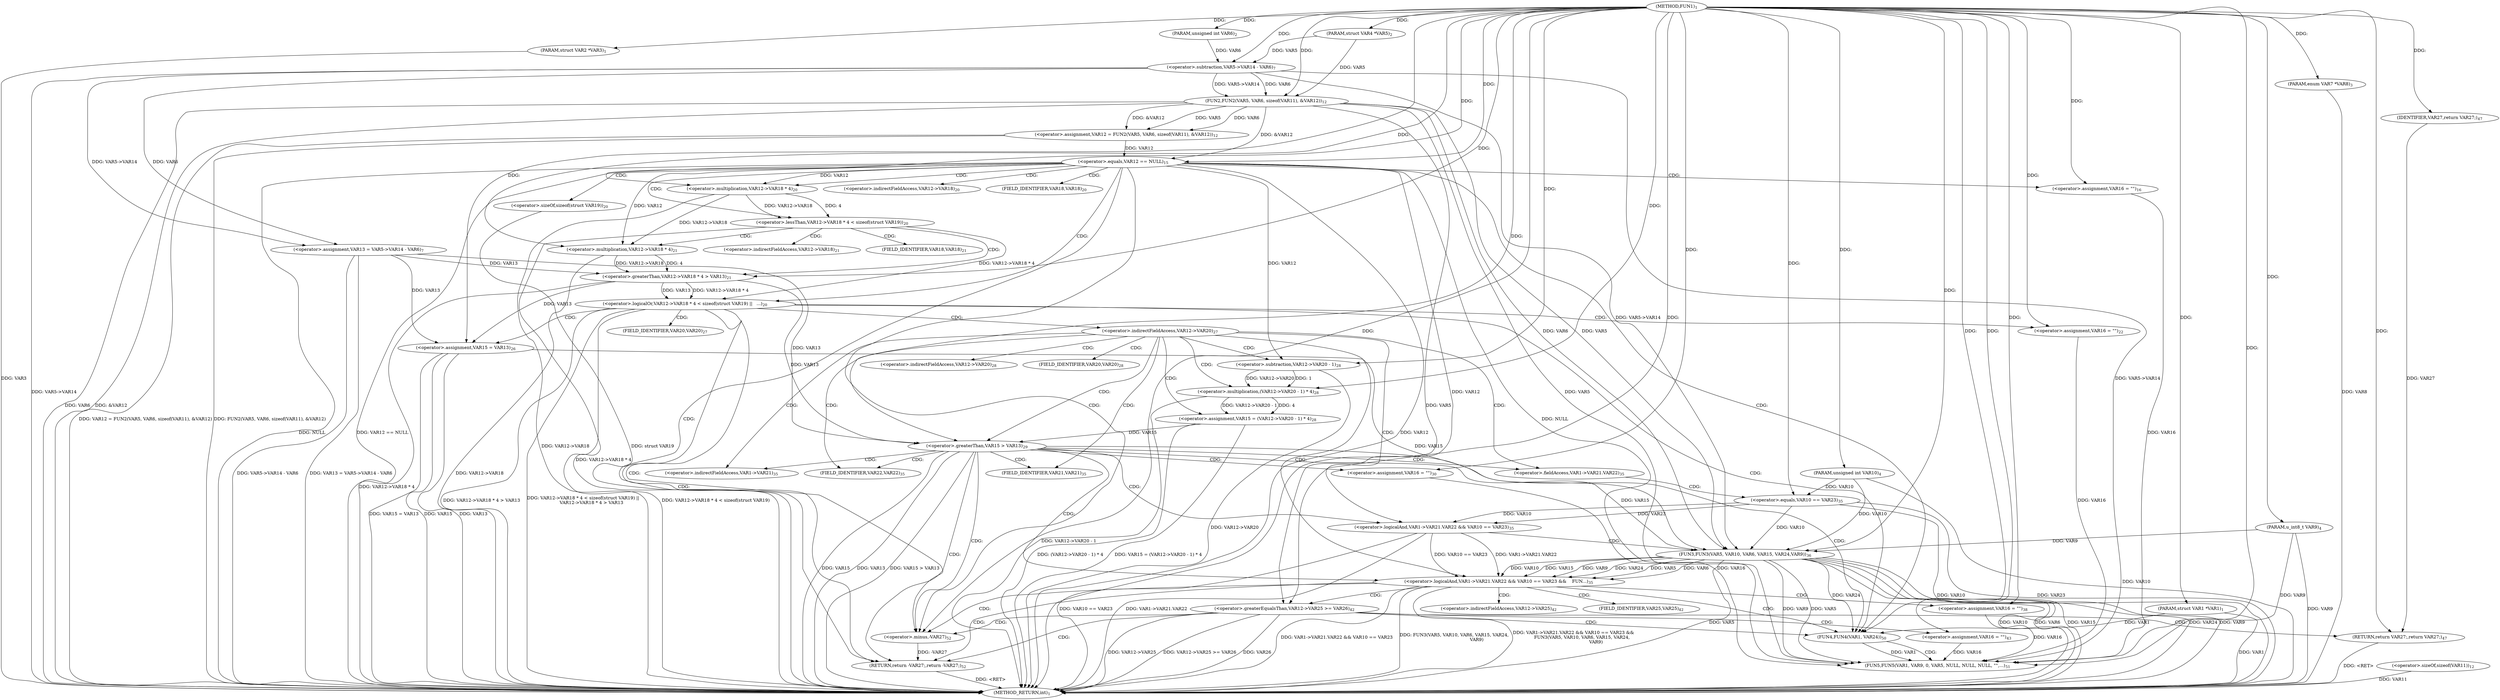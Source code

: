 digraph "FUN1" {  
"8" [label = <(METHOD,FUN1)<SUB>1</SUB>> ]
"150" [label = <(METHOD_RETURN,int)<SUB>1</SUB>> ]
"9" [label = <(PARAM,struct VAR1 *VAR1)<SUB>1</SUB>> ]
"10" [label = <(PARAM,struct VAR2 *VAR3)<SUB>1</SUB>> ]
"11" [label = <(PARAM,struct VAR4 *VAR5)<SUB>2</SUB>> ]
"12" [label = <(PARAM,unsigned int VAR6)<SUB>2</SUB>> ]
"13" [label = <(PARAM,enum VAR7 *VAR8)<SUB>3</SUB>> ]
"14" [label = <(PARAM,u_int8_t VAR9)<SUB>4</SUB>> ]
"15" [label = <(PARAM,unsigned int VAR10)<SUB>4</SUB>> ]
"20" [label = <(&lt;operator&gt;.assignment,VAR13 = VAR5-&gt;VAR14 - VAR6)<SUB>7</SUB>> ]
"29" [label = <(&lt;operator&gt;.assignment,VAR12 = FUN2(VAR5, VAR6, sizeof(VAR11), &amp;VAR12))<SUB>12</SUB>> ]
"69" [label = <(&lt;operator&gt;.assignment,VAR15 = VAR13)<SUB>26</SUB>> ]
"129" [label = <(RETURN,return VAR27;,return VAR27;)<SUB>47</SUB>> ]
"147" [label = <(RETURN,return -VAR27;,return -VAR27;)<SUB>52</SUB>> ]
"39" [label = <(&lt;operator&gt;.equals,VAR12 == NULL)<SUB>15</SUB>> ]
"48" [label = <(&lt;operator&gt;.logicalOr,VAR12-&gt;VAR18 * 4 &lt; sizeof(struct VAR19) ||
	   ...)<SUB>20</SUB>> ]
"96" [label = <(&lt;operator&gt;.logicalAnd,VAR1-&gt;VAR21.VAR22 &amp;&amp; VAR10 == VAR23 &amp;&amp;
	    FUN...)<SUB>35</SUB>> ]
"119" [label = <(&lt;operator&gt;.greaterEqualsThan,VAR12-&gt;VAR25 &gt;= VAR26)<SUB>42</SUB>> ]
"130" [label = <(IDENTIFIER,VAR27,return VAR27;)<SUB>47</SUB>> ]
"133" [label = <(FUN4,FUN4(VAR1, VAR24))<SUB>50</SUB>> ]
"148" [label = <(&lt;operator&gt;.minus,-VAR27)<SUB>52</SUB>> ]
"22" [label = <(&lt;operator&gt;.subtraction,VAR5-&gt;VAR14 - VAR6)<SUB>7</SUB>> ]
"31" [label = <(FUN2,FUN2(VAR5, VAR6, sizeof(VAR11), &amp;VAR12))<SUB>12</SUB>> ]
"43" [label = <(&lt;operator&gt;.assignment,VAR16 = &quot;&quot;)<SUB>16</SUB>> ]
"65" [label = <(&lt;operator&gt;.assignment,VAR16 = &quot;&quot;)<SUB>22</SUB>> ]
"77" [label = <(&lt;operator&gt;.assignment,VAR15 = (VAR12-&gt;VAR20 - 1) * 4)<SUB>28</SUB>> ]
"114" [label = <(&lt;operator&gt;.assignment,VAR16 = &quot;&quot;)<SUB>38</SUB>> ]
"125" [label = <(&lt;operator&gt;.assignment,VAR16 = &quot;&quot;)<SUB>43</SUB>> ]
"137" [label = <(FUN5,FUN5(VAR1, VAR9, 0, VAR5, NULL, NULL, NULL, &quot;&quot;,...)<SUB>51</SUB>> ]
"34" [label = <(&lt;operator&gt;.sizeOf,sizeof(VAR11))<SUB>12</SUB>> ]
"49" [label = <(&lt;operator&gt;.lessThan,VAR12-&gt;VAR18 * 4 &lt; sizeof(struct VAR19))<SUB>20</SUB>> ]
"57" [label = <(&lt;operator&gt;.greaterThan,VAR12-&gt;VAR18 * 4 &gt; VAR13)<SUB>21</SUB>> ]
"87" [label = <(&lt;operator&gt;.greaterThan,VAR15 &gt; VAR13)<SUB>29</SUB>> ]
"97" [label = <(&lt;operator&gt;.logicalAnd,VAR1-&gt;VAR21.VAR22 &amp;&amp; VAR10 == VAR23)<SUB>35</SUB>> ]
"106" [label = <(FUN3,FUN3(VAR5, VAR10, VAR6, VAR15, VAR24,
				VAR9))<SUB>36</SUB>> ]
"50" [label = <(&lt;operator&gt;.multiplication,VAR12-&gt;VAR18 * 4)<SUB>20</SUB>> ]
"55" [label = <(&lt;operator&gt;.sizeOf,sizeof(struct VAR19))<SUB>20</SUB>> ]
"58" [label = <(&lt;operator&gt;.multiplication,VAR12-&gt;VAR18 * 4)<SUB>21</SUB>> ]
"79" [label = <(&lt;operator&gt;.multiplication,(VAR12-&gt;VAR20 - 1) * 4)<SUB>28</SUB>> ]
"91" [label = <(&lt;operator&gt;.assignment,VAR16 = &quot;&quot;)<SUB>30</SUB>> ]
"103" [label = <(&lt;operator&gt;.equals,VAR10 == VAR23)<SUB>35</SUB>> ]
"80" [label = <(&lt;operator&gt;.subtraction,VAR12-&gt;VAR20 - 1)<SUB>28</SUB>> ]
"73" [label = <(&lt;operator&gt;.indirectFieldAccess,VAR12-&gt;VAR20)<SUB>27</SUB>> ]
"75" [label = <(FIELD_IDENTIFIER,VAR20,VAR20)<SUB>27</SUB>> ]
"120" [label = <(&lt;operator&gt;.indirectFieldAccess,VAR12-&gt;VAR25)<SUB>42</SUB>> ]
"98" [label = <(&lt;operator&gt;.fieldAccess,VAR1-&gt;VAR21.VAR22)<SUB>35</SUB>> ]
"122" [label = <(FIELD_IDENTIFIER,VAR25,VAR25)<SUB>42</SUB>> ]
"51" [label = <(&lt;operator&gt;.indirectFieldAccess,VAR12-&gt;VAR18)<SUB>20</SUB>> ]
"59" [label = <(&lt;operator&gt;.indirectFieldAccess,VAR12-&gt;VAR18)<SUB>21</SUB>> ]
"99" [label = <(&lt;operator&gt;.indirectFieldAccess,VAR1-&gt;VAR21)<SUB>35</SUB>> ]
"102" [label = <(FIELD_IDENTIFIER,VAR22,VAR22)<SUB>35</SUB>> ]
"53" [label = <(FIELD_IDENTIFIER,VAR18,VAR18)<SUB>20</SUB>> ]
"61" [label = <(FIELD_IDENTIFIER,VAR18,VAR18)<SUB>21</SUB>> ]
"81" [label = <(&lt;operator&gt;.indirectFieldAccess,VAR12-&gt;VAR20)<SUB>28</SUB>> ]
"101" [label = <(FIELD_IDENTIFIER,VAR21,VAR21)<SUB>35</SUB>> ]
"83" [label = <(FIELD_IDENTIFIER,VAR20,VAR20)<SUB>28</SUB>> ]
  "147" -> "150"  [ label = "DDG: &lt;RET&gt;"] 
  "129" -> "150"  [ label = "DDG: &lt;RET&gt;"] 
  "9" -> "150"  [ label = "DDG: VAR1"] 
  "10" -> "150"  [ label = "DDG: VAR3"] 
  "13" -> "150"  [ label = "DDG: VAR8"] 
  "14" -> "150"  [ label = "DDG: VAR9"] 
  "15" -> "150"  [ label = "DDG: VAR10"] 
  "22" -> "150"  [ label = "DDG: VAR5-&gt;VAR14"] 
  "20" -> "150"  [ label = "DDG: VAR5-&gt;VAR14 - VAR6"] 
  "20" -> "150"  [ label = "DDG: VAR13 = VAR5-&gt;VAR14 - VAR6"] 
  "31" -> "150"  [ label = "DDG: VAR5"] 
  "31" -> "150"  [ label = "DDG: VAR6"] 
  "34" -> "150"  [ label = "DDG: VAR11"] 
  "31" -> "150"  [ label = "DDG: &amp;VAR12"] 
  "29" -> "150"  [ label = "DDG: FUN2(VAR5, VAR6, sizeof(VAR11), &amp;VAR12)"] 
  "29" -> "150"  [ label = "DDG: VAR12 = FUN2(VAR5, VAR6, sizeof(VAR11), &amp;VAR12)"] 
  "39" -> "150"  [ label = "DDG: VAR12"] 
  "39" -> "150"  [ label = "DDG: NULL"] 
  "39" -> "150"  [ label = "DDG: VAR12 == NULL"] 
  "50" -> "150"  [ label = "DDG: VAR12-&gt;VAR18"] 
  "49" -> "150"  [ label = "DDG: VAR12-&gt;VAR18 * 4"] 
  "48" -> "150"  [ label = "DDG: VAR12-&gt;VAR18 * 4 &lt; sizeof(struct VAR19)"] 
  "58" -> "150"  [ label = "DDG: VAR12-&gt;VAR18"] 
  "57" -> "150"  [ label = "DDG: VAR12-&gt;VAR18 * 4"] 
  "48" -> "150"  [ label = "DDG: VAR12-&gt;VAR18 * 4 &gt; VAR13"] 
  "48" -> "150"  [ label = "DDG: VAR12-&gt;VAR18 * 4 &lt; sizeof(struct VAR19) ||
	    VAR12-&gt;VAR18 * 4 &gt; VAR13"] 
  "69" -> "150"  [ label = "DDG: VAR15"] 
  "69" -> "150"  [ label = "DDG: VAR13"] 
  "69" -> "150"  [ label = "DDG: VAR15 = VAR13"] 
  "80" -> "150"  [ label = "DDG: VAR12-&gt;VAR20"] 
  "79" -> "150"  [ label = "DDG: VAR12-&gt;VAR20 - 1"] 
  "77" -> "150"  [ label = "DDG: (VAR12-&gt;VAR20 - 1) * 4"] 
  "77" -> "150"  [ label = "DDG: VAR15 = (VAR12-&gt;VAR20 - 1) * 4"] 
  "87" -> "150"  [ label = "DDG: VAR15"] 
  "87" -> "150"  [ label = "DDG: VAR13"] 
  "87" -> "150"  [ label = "DDG: VAR15 &gt; VAR13"] 
  "97" -> "150"  [ label = "DDG: VAR1-&gt;VAR21.VAR22"] 
  "103" -> "150"  [ label = "DDG: VAR10"] 
  "97" -> "150"  [ label = "DDG: VAR10 == VAR23"] 
  "96" -> "150"  [ label = "DDG: VAR1-&gt;VAR21.VAR22 &amp;&amp; VAR10 == VAR23"] 
  "106" -> "150"  [ label = "DDG: VAR5"] 
  "106" -> "150"  [ label = "DDG: VAR10"] 
  "106" -> "150"  [ label = "DDG: VAR6"] 
  "106" -> "150"  [ label = "DDG: VAR15"] 
  "106" -> "150"  [ label = "DDG: VAR24"] 
  "106" -> "150"  [ label = "DDG: VAR9"] 
  "96" -> "150"  [ label = "DDG: FUN3(VAR5, VAR10, VAR6, VAR15, VAR24,
				VAR9)"] 
  "96" -> "150"  [ label = "DDG: VAR1-&gt;VAR21.VAR22 &amp;&amp; VAR10 == VAR23 &amp;&amp;
	    FUN3(VAR5, VAR10, VAR6, VAR15, VAR24,
				VAR9)"] 
  "119" -> "150"  [ label = "DDG: VAR12-&gt;VAR25"] 
  "119" -> "150"  [ label = "DDG: VAR12-&gt;VAR25 &gt;= VAR26"] 
  "119" -> "150"  [ label = "DDG: VAR26"] 
  "103" -> "150"  [ label = "DDG: VAR23"] 
  "55" -> "150"  [ label = "DDG: struct VAR19"] 
  "8" -> "9"  [ label = "DDG: "] 
  "8" -> "10"  [ label = "DDG: "] 
  "8" -> "11"  [ label = "DDG: "] 
  "8" -> "12"  [ label = "DDG: "] 
  "8" -> "13"  [ label = "DDG: "] 
  "8" -> "14"  [ label = "DDG: "] 
  "8" -> "15"  [ label = "DDG: "] 
  "22" -> "20"  [ label = "DDG: VAR5-&gt;VAR14"] 
  "22" -> "20"  [ label = "DDG: VAR6"] 
  "31" -> "29"  [ label = "DDG: VAR5"] 
  "31" -> "29"  [ label = "DDG: VAR6"] 
  "31" -> "29"  [ label = "DDG: &amp;VAR12"] 
  "20" -> "69"  [ label = "DDG: VAR13"] 
  "57" -> "69"  [ label = "DDG: VAR13"] 
  "8" -> "69"  [ label = "DDG: "] 
  "130" -> "129"  [ label = "DDG: VAR27"] 
  "8" -> "129"  [ label = "DDG: "] 
  "148" -> "147"  [ label = "DDG: -VAR27"] 
  "8" -> "130"  [ label = "DDG: "] 
  "11" -> "22"  [ label = "DDG: VAR5"] 
  "12" -> "22"  [ label = "DDG: VAR6"] 
  "8" -> "22"  [ label = "DDG: "] 
  "11" -> "31"  [ label = "DDG: VAR5"] 
  "22" -> "31"  [ label = "DDG: VAR5-&gt;VAR14"] 
  "8" -> "31"  [ label = "DDG: "] 
  "22" -> "31"  [ label = "DDG: VAR6"] 
  "29" -> "39"  [ label = "DDG: VAR12"] 
  "31" -> "39"  [ label = "DDG: &amp;VAR12"] 
  "8" -> "39"  [ label = "DDG: "] 
  "8" -> "43"  [ label = "DDG: "] 
  "49" -> "48"  [ label = "DDG: VAR12-&gt;VAR18 * 4"] 
  "57" -> "48"  [ label = "DDG: VAR12-&gt;VAR18 * 4"] 
  "57" -> "48"  [ label = "DDG: VAR13"] 
  "8" -> "65"  [ label = "DDG: "] 
  "79" -> "77"  [ label = "DDG: VAR12-&gt;VAR20 - 1"] 
  "79" -> "77"  [ label = "DDG: 4"] 
  "97" -> "96"  [ label = "DDG: VAR1-&gt;VAR21.VAR22"] 
  "97" -> "96"  [ label = "DDG: VAR10 == VAR23"] 
  "106" -> "96"  [ label = "DDG: VAR9"] 
  "106" -> "96"  [ label = "DDG: VAR24"] 
  "106" -> "96"  [ label = "DDG: VAR5"] 
  "106" -> "96"  [ label = "DDG: VAR6"] 
  "106" -> "96"  [ label = "DDG: VAR10"] 
  "106" -> "96"  [ label = "DDG: VAR15"] 
  "8" -> "114"  [ label = "DDG: "] 
  "39" -> "119"  [ label = "DDG: VAR12"] 
  "8" -> "119"  [ label = "DDG: "] 
  "8" -> "125"  [ label = "DDG: "] 
  "9" -> "133"  [ label = "DDG: VAR1"] 
  "8" -> "133"  [ label = "DDG: "] 
  "106" -> "133"  [ label = "DDG: VAR24"] 
  "8" -> "148"  [ label = "DDG: "] 
  "50" -> "49"  [ label = "DDG: VAR12-&gt;VAR18"] 
  "50" -> "49"  [ label = "DDG: 4"] 
  "58" -> "57"  [ label = "DDG: VAR12-&gt;VAR18"] 
  "58" -> "57"  [ label = "DDG: 4"] 
  "20" -> "57"  [ label = "DDG: VAR13"] 
  "8" -> "57"  [ label = "DDG: "] 
  "103" -> "97"  [ label = "DDG: VAR10"] 
  "103" -> "97"  [ label = "DDG: VAR23"] 
  "22" -> "106"  [ label = "DDG: VAR5-&gt;VAR14"] 
  "31" -> "106"  [ label = "DDG: VAR5"] 
  "8" -> "106"  [ label = "DDG: "] 
  "15" -> "106"  [ label = "DDG: VAR10"] 
  "103" -> "106"  [ label = "DDG: VAR10"] 
  "31" -> "106"  [ label = "DDG: VAR6"] 
  "69" -> "106"  [ label = "DDG: VAR15"] 
  "87" -> "106"  [ label = "DDG: VAR15"] 
  "14" -> "106"  [ label = "DDG: VAR9"] 
  "133" -> "137"  [ label = "DDG: VAR1"] 
  "8" -> "137"  [ label = "DDG: "] 
  "14" -> "137"  [ label = "DDG: VAR9"] 
  "106" -> "137"  [ label = "DDG: VAR9"] 
  "22" -> "137"  [ label = "DDG: VAR5-&gt;VAR14"] 
  "31" -> "137"  [ label = "DDG: VAR5"] 
  "106" -> "137"  [ label = "DDG: VAR5"] 
  "39" -> "137"  [ label = "DDG: NULL"] 
  "125" -> "137"  [ label = "DDG: VAR16"] 
  "114" -> "137"  [ label = "DDG: VAR16"] 
  "91" -> "137"  [ label = "DDG: VAR16"] 
  "65" -> "137"  [ label = "DDG: VAR16"] 
  "43" -> "137"  [ label = "DDG: VAR16"] 
  "39" -> "50"  [ label = "DDG: VAR12"] 
  "8" -> "50"  [ label = "DDG: "] 
  "39" -> "58"  [ label = "DDG: VAR12"] 
  "50" -> "58"  [ label = "DDG: VAR12-&gt;VAR18"] 
  "8" -> "58"  [ label = "DDG: "] 
  "80" -> "79"  [ label = "DDG: VAR12-&gt;VAR20"] 
  "80" -> "79"  [ label = "DDG: 1"] 
  "8" -> "79"  [ label = "DDG: "] 
  "77" -> "87"  [ label = "DDG: VAR15"] 
  "8" -> "87"  [ label = "DDG: "] 
  "20" -> "87"  [ label = "DDG: VAR13"] 
  "57" -> "87"  [ label = "DDG: VAR13"] 
  "8" -> "91"  [ label = "DDG: "] 
  "15" -> "103"  [ label = "DDG: VAR10"] 
  "8" -> "103"  [ label = "DDG: "] 
  "39" -> "80"  [ label = "DDG: VAR12"] 
  "8" -> "80"  [ label = "DDG: "] 
  "39" -> "48"  [ label = "CDG: "] 
  "39" -> "49"  [ label = "CDG: "] 
  "39" -> "51"  [ label = "CDG: "] 
  "39" -> "50"  [ label = "CDG: "] 
  "39" -> "148"  [ label = "CDG: "] 
  "39" -> "43"  [ label = "CDG: "] 
  "39" -> "53"  [ label = "CDG: "] 
  "39" -> "147"  [ label = "CDG: "] 
  "39" -> "55"  [ label = "CDG: "] 
  "39" -> "133"  [ label = "CDG: "] 
  "48" -> "73"  [ label = "CDG: "] 
  "48" -> "75"  [ label = "CDG: "] 
  "48" -> "69"  [ label = "CDG: "] 
  "48" -> "65"  [ label = "CDG: "] 
  "48" -> "148"  [ label = "CDG: "] 
  "48" -> "147"  [ label = "CDG: "] 
  "48" -> "133"  [ label = "CDG: "] 
  "73" -> "96"  [ label = "CDG: "] 
  "73" -> "77"  [ label = "CDG: "] 
  "73" -> "98"  [ label = "CDG: "] 
  "73" -> "99"  [ label = "CDG: "] 
  "73" -> "81"  [ label = "CDG: "] 
  "73" -> "102"  [ label = "CDG: "] 
  "73" -> "87"  [ label = "CDG: "] 
  "73" -> "97"  [ label = "CDG: "] 
  "73" -> "101"  [ label = "CDG: "] 
  "73" -> "79"  [ label = "CDG: "] 
  "73" -> "80"  [ label = "CDG: "] 
  "73" -> "83"  [ label = "CDG: "] 
  "96" -> "120"  [ label = "CDG: "] 
  "96" -> "122"  [ label = "CDG: "] 
  "96" -> "114"  [ label = "CDG: "] 
  "96" -> "119"  [ label = "CDG: "] 
  "96" -> "148"  [ label = "CDG: "] 
  "96" -> "147"  [ label = "CDG: "] 
  "96" -> "133"  [ label = "CDG: "] 
  "119" -> "129"  [ label = "CDG: "] 
  "119" -> "148"  [ label = "CDG: "] 
  "119" -> "147"  [ label = "CDG: "] 
  "119" -> "125"  [ label = "CDG: "] 
  "119" -> "133"  [ label = "CDG: "] 
  "133" -> "137"  [ label = "CDG: "] 
  "49" -> "57"  [ label = "CDG: "] 
  "49" -> "59"  [ label = "CDG: "] 
  "49" -> "58"  [ label = "CDG: "] 
  "49" -> "61"  [ label = "CDG: "] 
  "97" -> "106"  [ label = "CDG: "] 
  "87" -> "96"  [ label = "CDG: "] 
  "87" -> "98"  [ label = "CDG: "] 
  "87" -> "99"  [ label = "CDG: "] 
  "87" -> "102"  [ label = "CDG: "] 
  "87" -> "97"  [ label = "CDG: "] 
  "87" -> "91"  [ label = "CDG: "] 
  "87" -> "101"  [ label = "CDG: "] 
  "87" -> "148"  [ label = "CDG: "] 
  "87" -> "147"  [ label = "CDG: "] 
  "87" -> "133"  [ label = "CDG: "] 
  "98" -> "103"  [ label = "CDG: "] 
}
